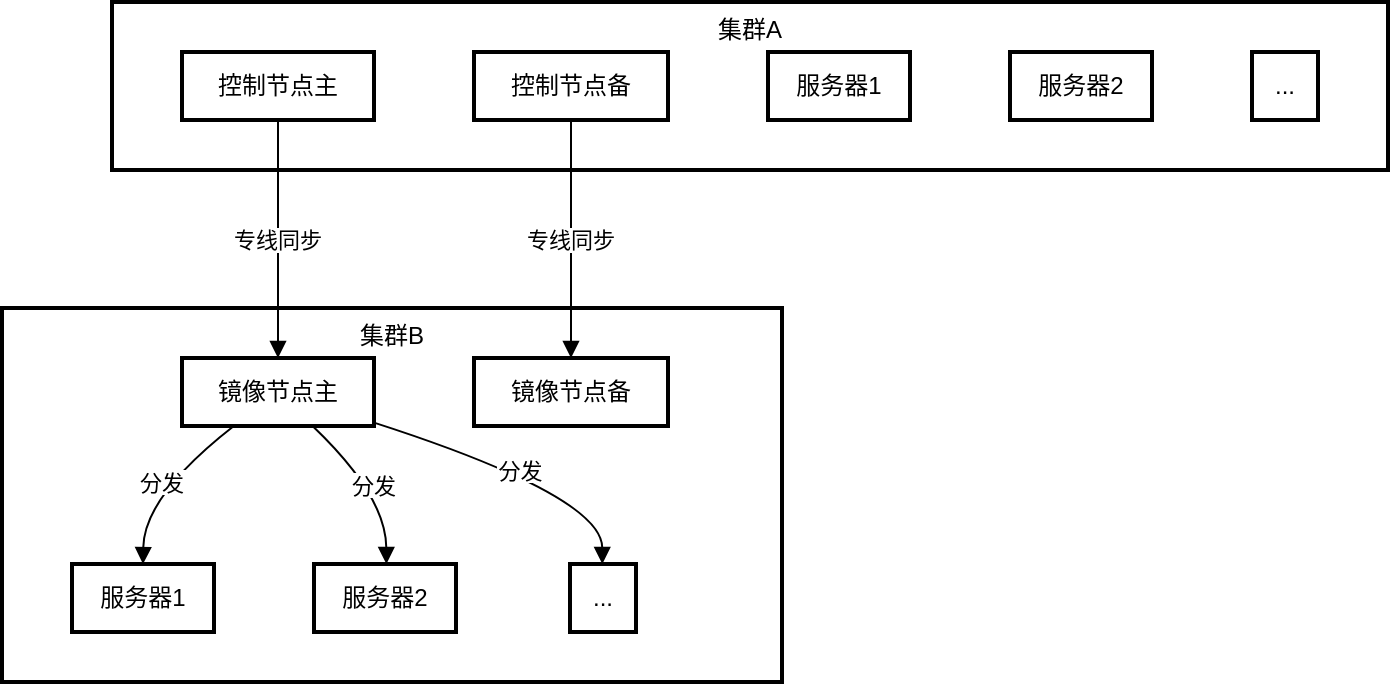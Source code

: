 <mxfile version="24.6.5" type="github">
  <diagram name="第 1 页" id="1NaeYYbevfWh8wgsjiGq">
    <mxGraphModel dx="1430" dy="757" grid="1" gridSize="10" guides="1" tooltips="1" connect="1" arrows="1" fold="1" page="1" pageScale="1" pageWidth="827" pageHeight="1169" math="0" shadow="0">
      <root>
        <mxCell id="0" />
        <mxCell id="1" parent="0" />
        <mxCell id="oLm2t81EzH8TUkGeqO75-1" value="集群B" style="whiteSpace=wrap;strokeWidth=2;verticalAlign=top;" vertex="1" parent="1">
          <mxGeometry x="20" y="173" width="390" height="187" as="geometry" />
        </mxCell>
        <mxCell id="oLm2t81EzH8TUkGeqO75-2" value="镜像节点主" style="whiteSpace=wrap;strokeWidth=2;" vertex="1" parent="1">
          <mxGeometry x="110" y="198" width="96" height="34" as="geometry" />
        </mxCell>
        <mxCell id="oLm2t81EzH8TUkGeqO75-3" value="镜像节点备" style="whiteSpace=wrap;strokeWidth=2;" vertex="1" parent="1">
          <mxGeometry x="256" y="198" width="97" height="34" as="geometry" />
        </mxCell>
        <mxCell id="oLm2t81EzH8TUkGeqO75-4" value="服务器1" style="whiteSpace=wrap;strokeWidth=2;" vertex="1" parent="1">
          <mxGeometry x="55" y="301" width="71" height="34" as="geometry" />
        </mxCell>
        <mxCell id="oLm2t81EzH8TUkGeqO75-5" value="服务器2" style="whiteSpace=wrap;strokeWidth=2;" vertex="1" parent="1">
          <mxGeometry x="176" y="301" width="71" height="34" as="geometry" />
        </mxCell>
        <mxCell id="oLm2t81EzH8TUkGeqO75-6" value="..." style="whiteSpace=wrap;strokeWidth=2;" vertex="1" parent="1">
          <mxGeometry x="304" y="301" width="33" height="34" as="geometry" />
        </mxCell>
        <mxCell id="oLm2t81EzH8TUkGeqO75-7" value="集群A" style="whiteSpace=wrap;strokeWidth=2;verticalAlign=top;" vertex="1" parent="1">
          <mxGeometry x="75" y="20" width="638" height="84" as="geometry" />
        </mxCell>
        <mxCell id="oLm2t81EzH8TUkGeqO75-8" value="控制节点主" style="whiteSpace=wrap;strokeWidth=2;" vertex="1" parent="1">
          <mxGeometry x="110" y="45" width="96" height="34" as="geometry" />
        </mxCell>
        <mxCell id="oLm2t81EzH8TUkGeqO75-9" value="控制节点备" style="whiteSpace=wrap;strokeWidth=2;" vertex="1" parent="1">
          <mxGeometry x="256" y="45" width="97" height="34" as="geometry" />
        </mxCell>
        <mxCell id="oLm2t81EzH8TUkGeqO75-10" value="服务器1" style="whiteSpace=wrap;strokeWidth=2;" vertex="1" parent="1">
          <mxGeometry x="403" y="45" width="71" height="34" as="geometry" />
        </mxCell>
        <mxCell id="oLm2t81EzH8TUkGeqO75-11" value="服务器2" style="whiteSpace=wrap;strokeWidth=2;" vertex="1" parent="1">
          <mxGeometry x="524" y="45" width="71" height="34" as="geometry" />
        </mxCell>
        <mxCell id="oLm2t81EzH8TUkGeqO75-12" value="..." style="whiteSpace=wrap;strokeWidth=2;" vertex="1" parent="1">
          <mxGeometry x="645" y="45" width="33" height="34" as="geometry" />
        </mxCell>
        <mxCell id="oLm2t81EzH8TUkGeqO75-13" value="专线同步" style="curved=1;startArrow=none;endArrow=block;exitX=0.5;exitY=1;entryX=0.5;entryY=0;rounded=0;" edge="1" parent="1" source="oLm2t81EzH8TUkGeqO75-8" target="oLm2t81EzH8TUkGeqO75-2">
          <mxGeometry relative="1" as="geometry">
            <Array as="points" />
          </mxGeometry>
        </mxCell>
        <mxCell id="oLm2t81EzH8TUkGeqO75-14" value="专线同步" style="curved=1;startArrow=none;endArrow=block;exitX=0.5;exitY=1;entryX=0.5;entryY=0;rounded=0;" edge="1" parent="1" source="oLm2t81EzH8TUkGeqO75-9" target="oLm2t81EzH8TUkGeqO75-3">
          <mxGeometry relative="1" as="geometry">
            <Array as="points" />
          </mxGeometry>
        </mxCell>
        <mxCell id="oLm2t81EzH8TUkGeqO75-15" value="分发" style="curved=1;startArrow=none;endArrow=block;exitX=0.27;exitY=1;entryX=0.5;entryY=0;rounded=0;" edge="1" parent="1" source="oLm2t81EzH8TUkGeqO75-2" target="oLm2t81EzH8TUkGeqO75-4">
          <mxGeometry relative="1" as="geometry">
            <Array as="points">
              <mxPoint x="91" y="267" />
            </Array>
          </mxGeometry>
        </mxCell>
        <mxCell id="oLm2t81EzH8TUkGeqO75-16" value="分发" style="curved=1;startArrow=none;endArrow=block;exitX=0.68;exitY=1;entryX=0.51;entryY=0;rounded=0;" edge="1" parent="1" source="oLm2t81EzH8TUkGeqO75-2" target="oLm2t81EzH8TUkGeqO75-5">
          <mxGeometry relative="1" as="geometry">
            <Array as="points">
              <mxPoint x="212" y="267" />
            </Array>
          </mxGeometry>
        </mxCell>
        <mxCell id="oLm2t81EzH8TUkGeqO75-17" value="分发" style="curved=1;startArrow=none;endArrow=block;exitX=1;exitY=0.95;entryX=0.49;entryY=0;rounded=0;" edge="1" parent="1" source="oLm2t81EzH8TUkGeqO75-2" target="oLm2t81EzH8TUkGeqO75-6">
          <mxGeometry relative="1" as="geometry">
            <Array as="points">
              <mxPoint x="320" y="267" />
            </Array>
          </mxGeometry>
        </mxCell>
      </root>
    </mxGraphModel>
  </diagram>
</mxfile>
